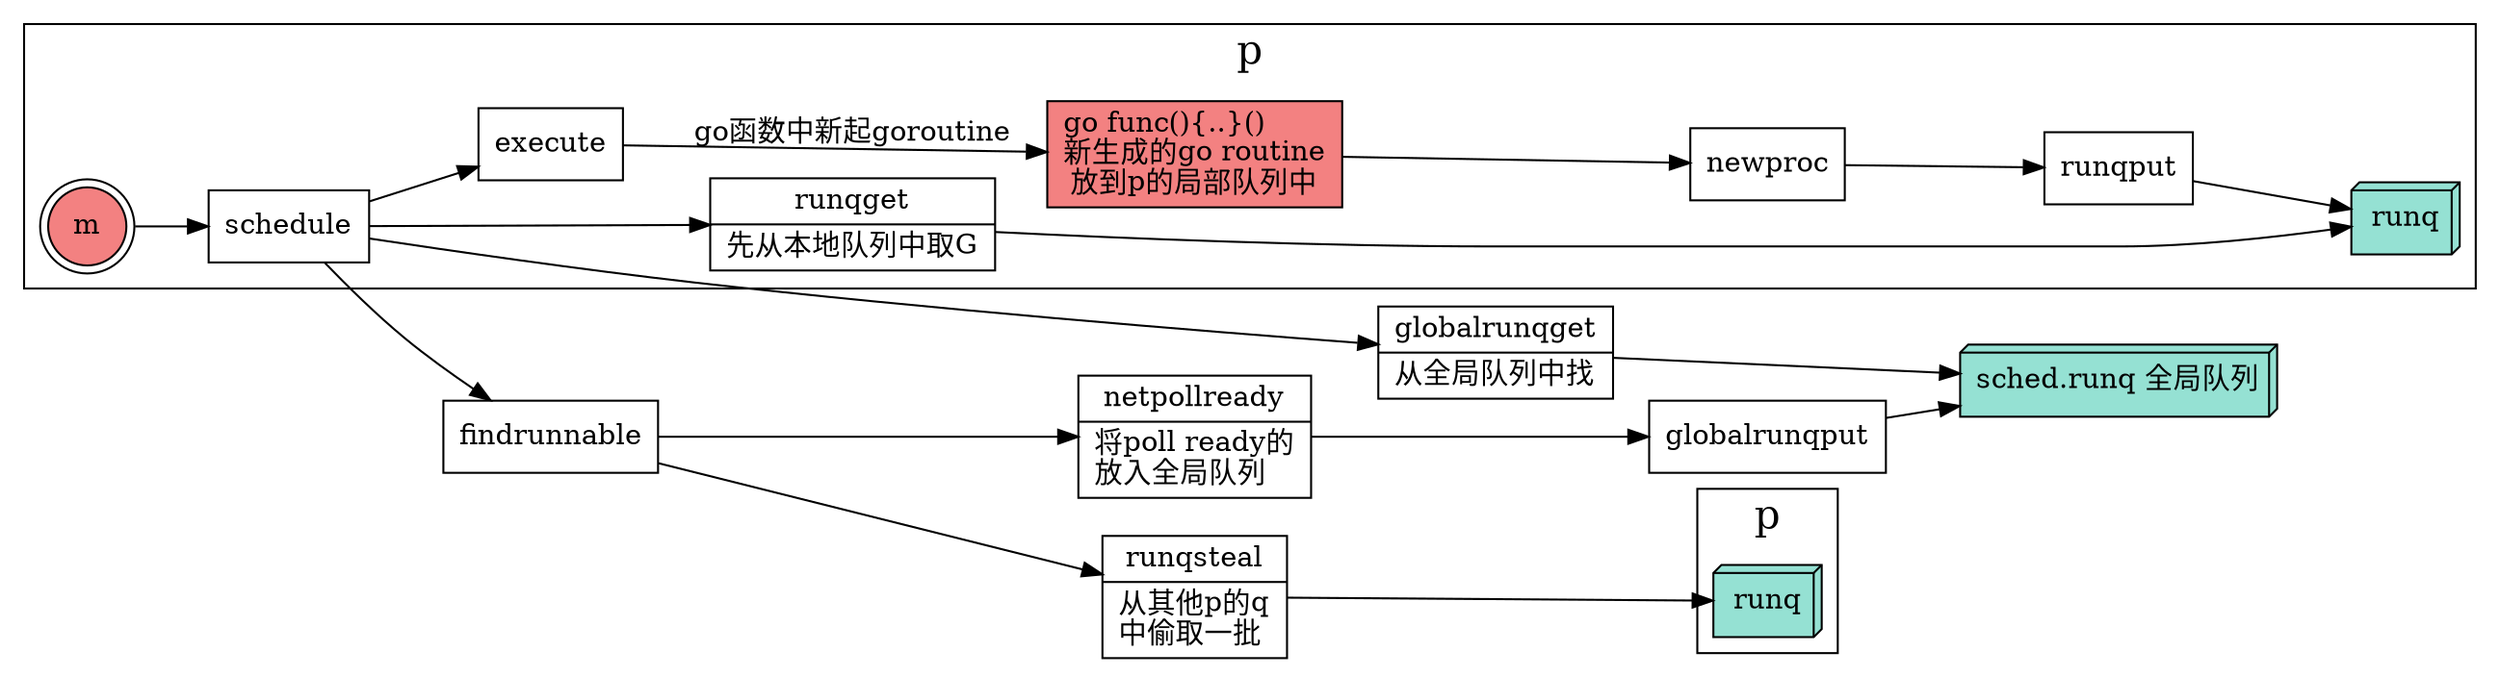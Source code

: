 digraph pgm_work_stealing {
  node[shape=box];
  newrank=true;
  rankdir=LR;

  sched_runq[
    fillcolor="#95e1d3"
    style=filled;
    shape=box3d;
    label="sched.runq 全局队列"
  ];
  runqget[shape="record";
    label="{{
      runqget|
        先从本地队列中取G\l
    }}";
  ];
  globalrunqget[shape="record";
    label="{{
      globalrunqget|
        从全局队列中找\l
    }}";
  ];
  netpollready[shape="record";
    label="{{
      netpollready|
        将poll ready的\l放入全局队列\l
    }}";
  ];
  runqsteal[shape="record";
    label="{{
      runqsteal|
        从其他p的q\l中偷取一批\l
    }}";
  ];

  go[
  fillcolor="#f38181";
  style=filled;
  label="go func(){..}()\l新生成的go routine\l放到p的局部队列中"
  ];
  go -> newproc -> runqput -> runq;

  m[
  fillcolor="#f38181";
  style=filled;
  shape=doublecircle;
  label="m"
  ];
  m -> schedule -> {
    globalrunqget;
    runqget;
    findrunnable;
  }
  runqget -> runq;
  globalrunqget -> sched_runq;
  findrunnable -> netpollready -> globalrunqput -> sched_runq;
  findrunnable -> runqsteal -> runq2;

  subgraph cluster_p1 {
    graph[label="p";fontsize=20;];
    runq[
      fillcolor="#95e1d3"
      style=filled;
      shape=box3d;
      label="runq"
    ];
    m;
    runqget;
    schedule;
    schedule -> execute;
    execute -> go[label="go函数中新起goroutine"];
    newproc;
    runqput;
  }

  subgraph cluster_p2 {
    graph[label="p";fontsize=20;];
    runq2[
      fillcolor="#95e1d3"
      style=filled;
      shape=box3d;
      label="runq"
    ];
  }
}
